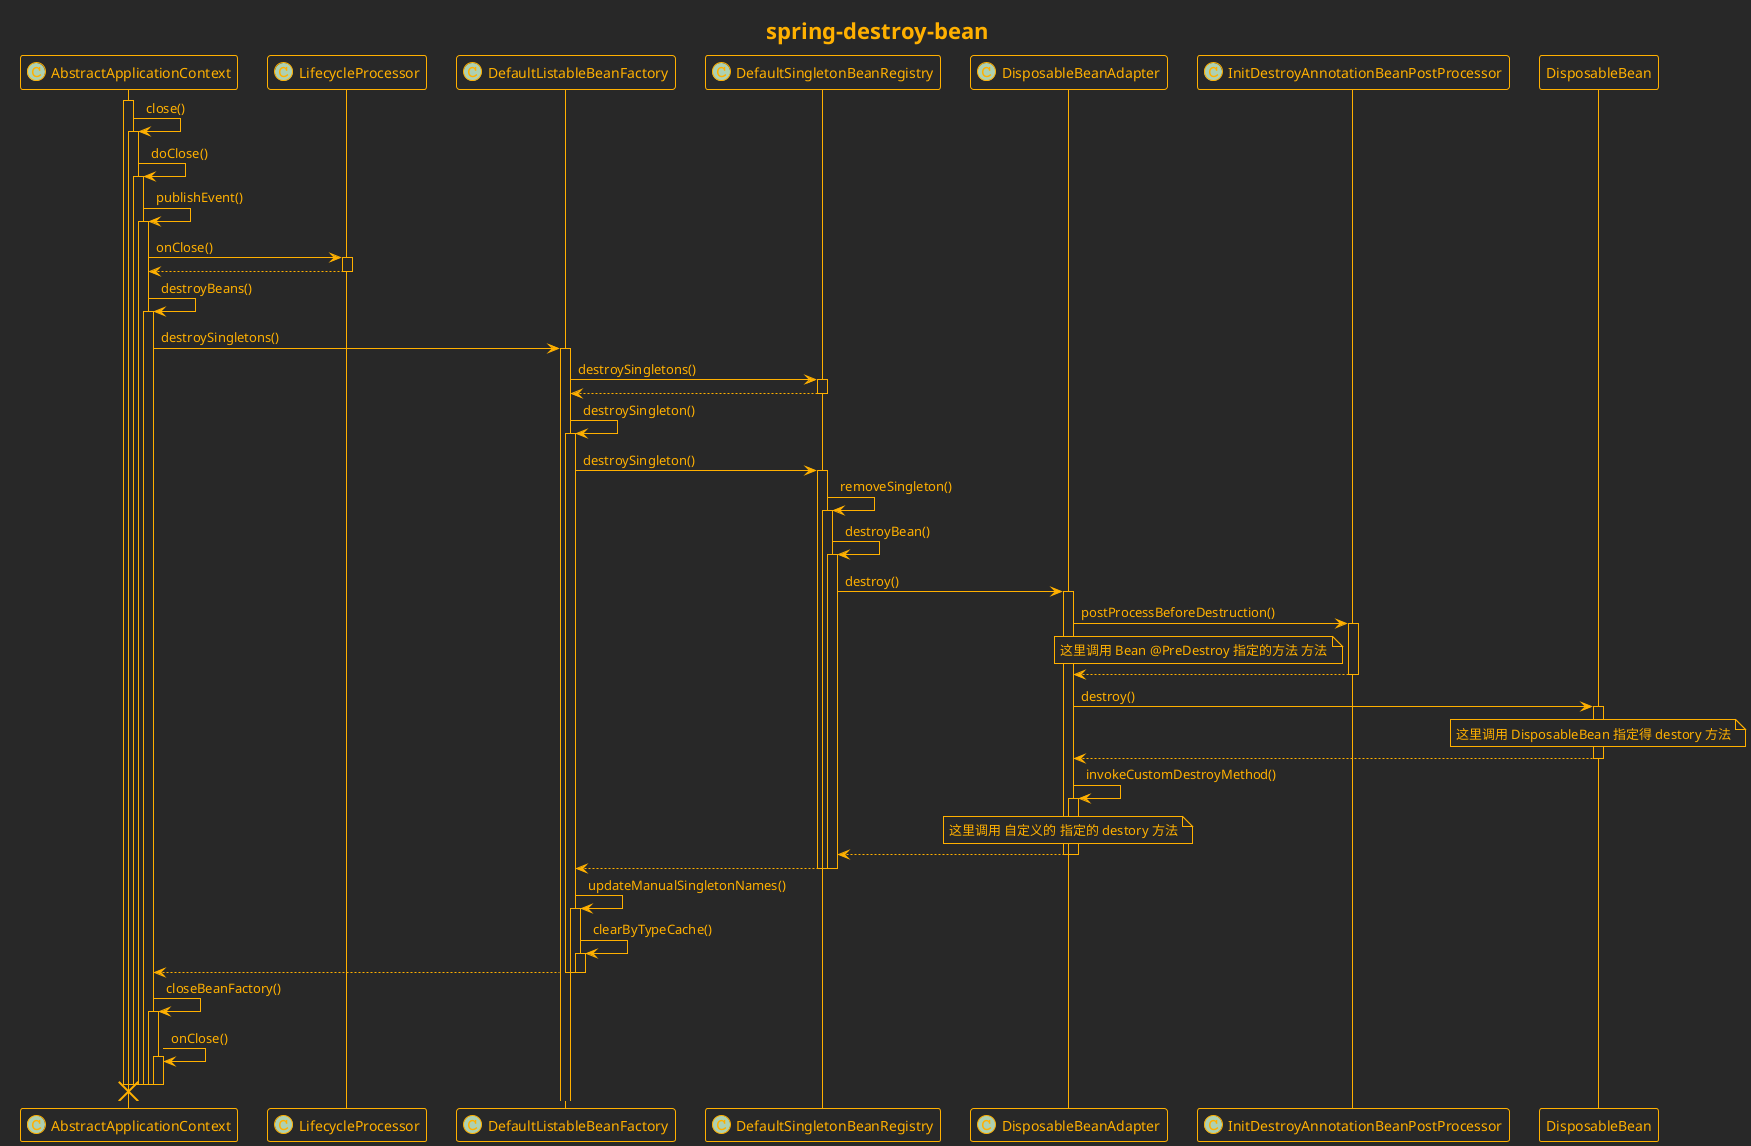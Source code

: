 @startuml spring destroy bean
title spring-destroy-bean
!theme crt-amber
participant AbstractApplicationContext  as aac  <<(C,#ADD1B2)>>
participant LifecycleProcessor as lp <<(C,#ADD1B2)>> 
participant DefaultListableBeanFactory as dlbf <<(C,#ADD1B2)>> 
participant DefaultSingletonBeanRegistry as dsbr <<(C,#ADD1B2)>> 
participant DisposableBeanAdapter as dba <<(C,#ADD1B2)>> 
participant InitDestroyAnnotationBeanPostProcessor as idabp <<(C,#ADD1B2)>>
participant DisposableBean as db
activate aac
aac->aac ++:close()
aac->aac ++:doClose()
aac->aac ++:publishEvent()
aac-> lp ++:onClose()
return 
aac-> aac ++:destroyBeans()
aac->dlbf ++:destroySingletons()
dlbf->dsbr ++:destroySingletons()
return
dlbf->dlbf ++:destroySingleton()
dlbf->dsbr ++:destroySingleton()
dsbr->dsbr ++:removeSingleton()
dsbr->dsbr ++: destroyBean()
dsbr->dba ++: destroy()
dba->idabp ++: postProcessBeforeDestruction()
note left of idabp
    这里调用 Bean @PreDestroy 指定的方法 方法
end note
return
dba->db ++:destroy()
note over of db
    这里调用 DisposableBean 指定得 destory 方法
end note
return
dba->dba ++:invokeCustomDestroyMethod()
note over of dba
    这里调用 自定义的 指定的 destory 方法
end note
dba--> dsbr
deactivate dba
deactivate dba
dsbr-->dlbf
deactivate dsbr
deactivate dsbr
deactivate dsbr
dlbf->dlbf ++:updateManualSingletonNames()
dlbf->dlbf ++:clearByTypeCache()
dlbf --> aac
deactivate dlbf
deactivate dlbf
deactivate dlbf

aac->aac ++: closeBeanFactory()
aac->aac ++: onClose()


deactivate aac
deactivate aac
deactivate aac
deactivate aac
deactivate aac
deactivate aac
deactivate aac
destroy aac

@enduml